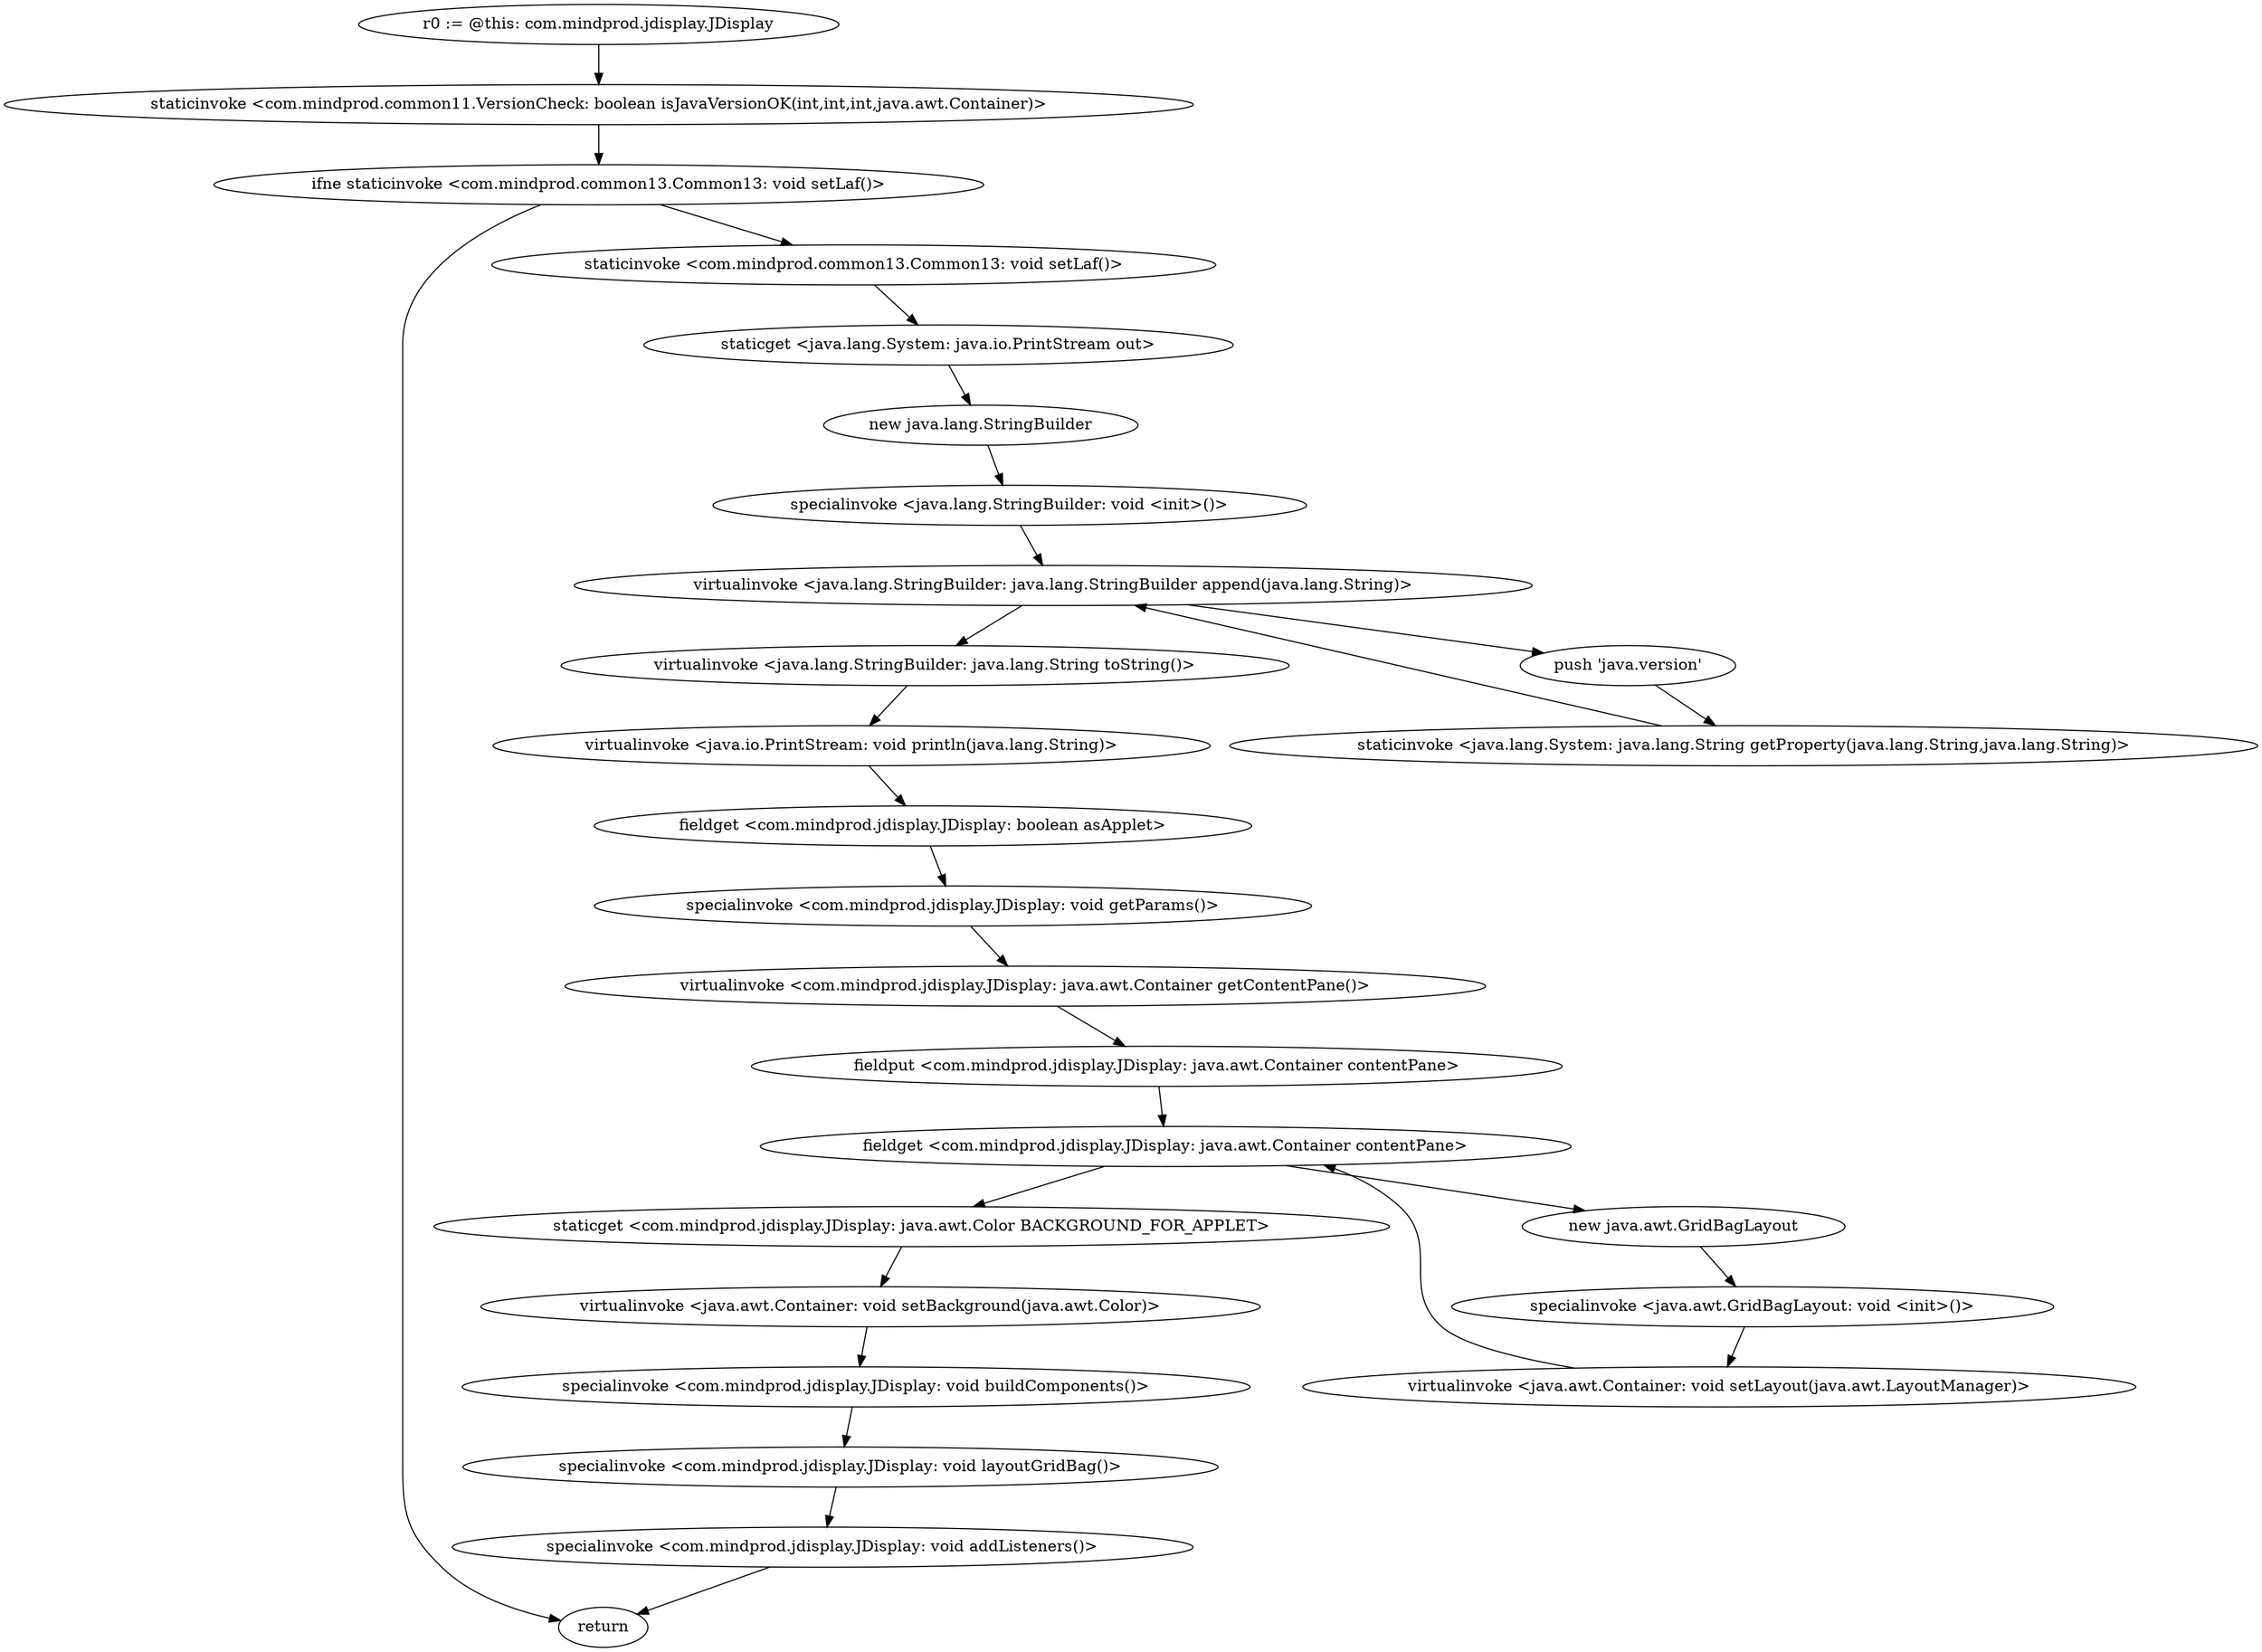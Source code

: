 digraph "" {
"r0 := @this: com.mindprod.jdisplay.JDisplay"->"staticinvoke <com.mindprod.common11.VersionCheck: boolean isJavaVersionOK(int,int,int,java.awt.Container)>";
 "staticinvoke <com.mindprod.common11.VersionCheck: boolean isJavaVersionOK(int,int,int,java.awt.Container)>"->"ifne staticinvoke <com.mindprod.common13.Common13: void setLaf()>";
 "ifne staticinvoke <com.mindprod.common13.Common13: void setLaf()>"->"return";
 "ifne staticinvoke <com.mindprod.common13.Common13: void setLaf()>"->"staticinvoke <com.mindprod.common13.Common13: void setLaf()>";
 "staticinvoke <com.mindprod.common13.Common13: void setLaf()>"->"staticget <java.lang.System: java.io.PrintStream out>";
 "staticget <java.lang.System: java.io.PrintStream out>"->"new java.lang.StringBuilder";
 "new java.lang.StringBuilder"->"specialinvoke <java.lang.StringBuilder: void <init>()>";
 "specialinvoke <java.lang.StringBuilder: void <init>()>"->"virtualinvoke <java.lang.StringBuilder: java.lang.StringBuilder append(java.lang.String)>";
 "virtualinvoke <java.lang.StringBuilder: java.lang.StringBuilder append(java.lang.String)>"->"push 'java.version'";
 "push 'java.version'"->"staticinvoke <java.lang.System: java.lang.String getProperty(java.lang.String,java.lang.String)>";
 "staticinvoke <java.lang.System: java.lang.String getProperty(java.lang.String,java.lang.String)>"->"virtualinvoke <java.lang.StringBuilder: java.lang.StringBuilder append(java.lang.String)>";
 "virtualinvoke <java.lang.StringBuilder: java.lang.StringBuilder append(java.lang.String)>"->"virtualinvoke <java.lang.StringBuilder: java.lang.String toString()>";
 "virtualinvoke <java.lang.StringBuilder: java.lang.String toString()>"->"virtualinvoke <java.io.PrintStream: void println(java.lang.String)>";
 "virtualinvoke <java.io.PrintStream: void println(java.lang.String)>"->"fieldget <com.mindprod.jdisplay.JDisplay: boolean asApplet>";
 "fieldget <com.mindprod.jdisplay.JDisplay: boolean asApplet>"->"specialinvoke <com.mindprod.jdisplay.JDisplay: void getParams()>";
 "specialinvoke <com.mindprod.jdisplay.JDisplay: void getParams()>"->"virtualinvoke <com.mindprod.jdisplay.JDisplay: java.awt.Container getContentPane()>";
 "virtualinvoke <com.mindprod.jdisplay.JDisplay: java.awt.Container getContentPane()>"->"fieldput <com.mindprod.jdisplay.JDisplay: java.awt.Container contentPane>";
 "fieldput <com.mindprod.jdisplay.JDisplay: java.awt.Container contentPane>"->"fieldget <com.mindprod.jdisplay.JDisplay: java.awt.Container contentPane>";
 "fieldget <com.mindprod.jdisplay.JDisplay: java.awt.Container contentPane>"->"new java.awt.GridBagLayout";
 "new java.awt.GridBagLayout"->"specialinvoke <java.awt.GridBagLayout: void <init>()>";
 "specialinvoke <java.awt.GridBagLayout: void <init>()>"->"virtualinvoke <java.awt.Container: void setLayout(java.awt.LayoutManager)>";
 "virtualinvoke <java.awt.Container: void setLayout(java.awt.LayoutManager)>"->"fieldget <com.mindprod.jdisplay.JDisplay: java.awt.Container contentPane>";
 "fieldget <com.mindprod.jdisplay.JDisplay: java.awt.Container contentPane>"->"staticget <com.mindprod.jdisplay.JDisplay: java.awt.Color BACKGROUND_FOR_APPLET>";
 "staticget <com.mindprod.jdisplay.JDisplay: java.awt.Color BACKGROUND_FOR_APPLET>"->"virtualinvoke <java.awt.Container: void setBackground(java.awt.Color)>";
 "virtualinvoke <java.awt.Container: void setBackground(java.awt.Color)>"->"specialinvoke <com.mindprod.jdisplay.JDisplay: void buildComponents()>";
 "specialinvoke <com.mindprod.jdisplay.JDisplay: void buildComponents()>"->"specialinvoke <com.mindprod.jdisplay.JDisplay: void layoutGridBag()>";
 "specialinvoke <com.mindprod.jdisplay.JDisplay: void layoutGridBag()>"->"specialinvoke <com.mindprod.jdisplay.JDisplay: void addListeners()>";
 "specialinvoke <com.mindprod.jdisplay.JDisplay: void addListeners()>"->"return";
}
